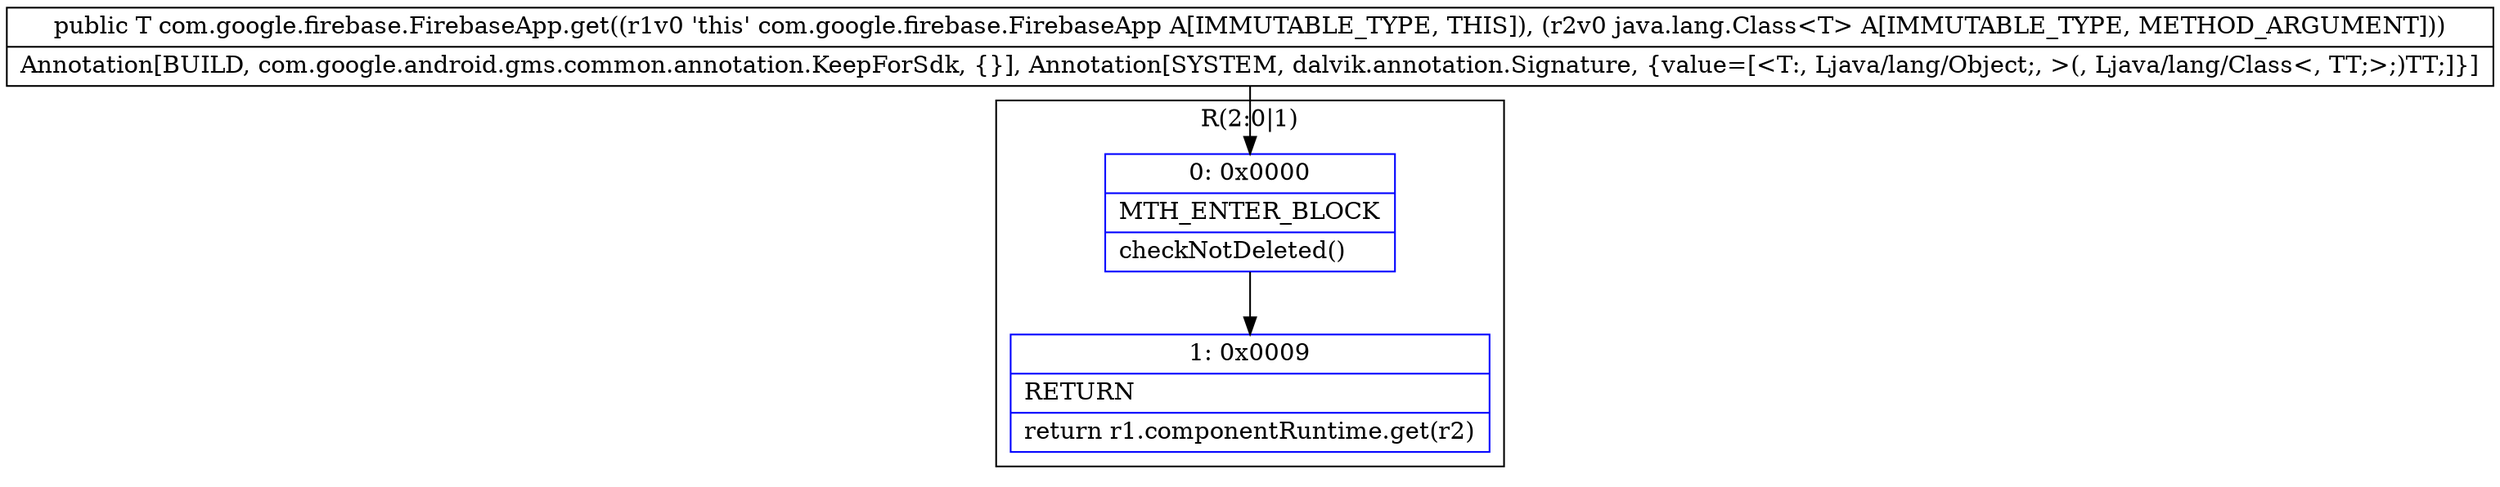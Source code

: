 digraph "CFG forcom.google.firebase.FirebaseApp.get(Ljava\/lang\/Class;)Ljava\/lang\/Object;" {
subgraph cluster_Region_944094684 {
label = "R(2:0|1)";
node [shape=record,color=blue];
Node_0 [shape=record,label="{0\:\ 0x0000|MTH_ENTER_BLOCK\l|checkNotDeleted()\l}"];
Node_1 [shape=record,label="{1\:\ 0x0009|RETURN\l|return r1.componentRuntime.get(r2)\l}"];
}
MethodNode[shape=record,label="{public T com.google.firebase.FirebaseApp.get((r1v0 'this' com.google.firebase.FirebaseApp A[IMMUTABLE_TYPE, THIS]), (r2v0 java.lang.Class\<T\> A[IMMUTABLE_TYPE, METHOD_ARGUMENT]))  | Annotation[BUILD, com.google.android.gms.common.annotation.KeepForSdk, \{\}], Annotation[SYSTEM, dalvik.annotation.Signature, \{value=[\<T:, Ljava\/lang\/Object;, \>(, Ljava\/lang\/Class\<, TT;\>;)TT;]\}]\l}"];
MethodNode -> Node_0;
Node_0 -> Node_1;
}

